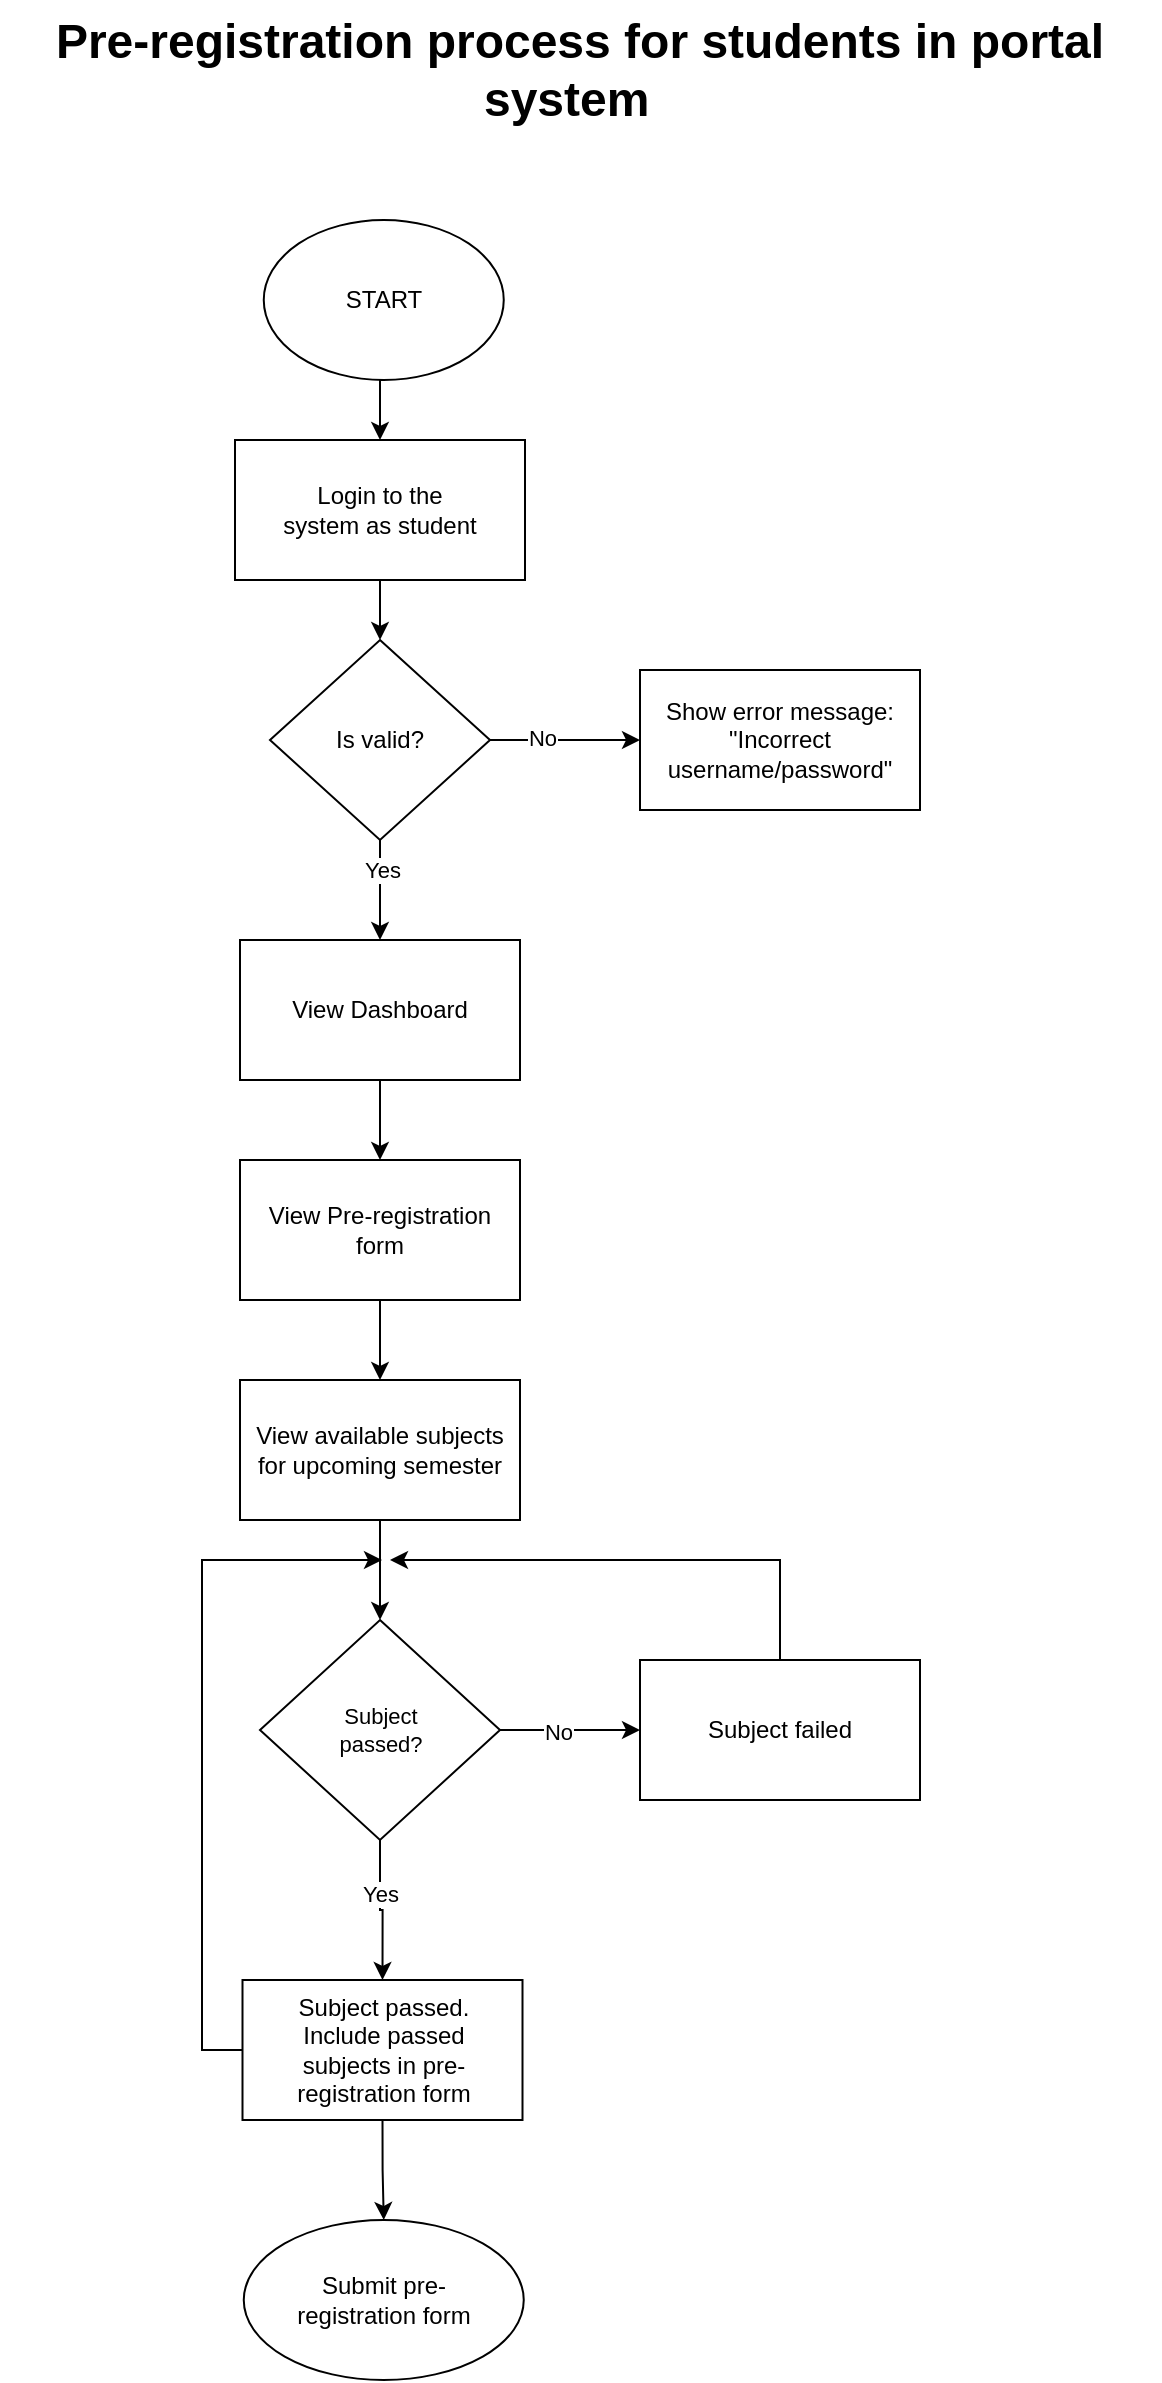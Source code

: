 <mxfile version="24.7.16">
  <diagram name="Page-1" id="_Ofes3p6zx8Fjp4ANKK7">
    <mxGraphModel dx="880" dy="460" grid="1" gridSize="10" guides="1" tooltips="1" connect="1" arrows="1" fold="1" page="1" pageScale="1" pageWidth="850" pageHeight="1100" math="0" shadow="0">
      <root>
        <mxCell id="0" />
        <mxCell id="1" parent="0" />
        <mxCell id="tUFo77nfFVt9CyCWEOvF-10" style="edgeStyle=orthogonalEdgeStyle;rounded=0;orthogonalLoop=1;jettySize=auto;html=1;exitX=0.5;exitY=1;exitDx=0;exitDy=0;entryX=0.5;entryY=0;entryDx=0;entryDy=0;" parent="1" target="tUFo77nfFVt9CyCWEOvF-4" edge="1">
          <mxGeometry relative="1" as="geometry">
            <mxPoint x="325" y="310" as="sourcePoint" />
          </mxGeometry>
        </mxCell>
        <mxCell id="tUFo77nfFVt9CyCWEOvF-2" value="&lt;h1 style=&quot;margin-top: 0px;&quot;&gt;Pre-registration process for students in portal system&amp;nbsp;&amp;nbsp;&lt;/h1&gt;" style="text;html=1;whiteSpace=wrap;overflow=hidden;rounded=0;align=center;movable=0;resizable=0;rotatable=0;deletable=0;editable=0;locked=1;connectable=0;" parent="1" vertex="1">
          <mxGeometry x="135" y="20" width="580" height="70" as="geometry" />
        </mxCell>
        <mxCell id="tUFo77nfFVt9CyCWEOvF-11" style="edgeStyle=orthogonalEdgeStyle;rounded=0;orthogonalLoop=1;jettySize=auto;html=1;exitX=1;exitY=0.5;exitDx=0;exitDy=0;entryX=0;entryY=0.5;entryDx=0;entryDy=0;" parent="1" source="tUFo77nfFVt9CyCWEOvF-4" target="tUFo77nfFVt9CyCWEOvF-7" edge="1">
          <mxGeometry relative="1" as="geometry" />
        </mxCell>
        <mxCell id="tUFo77nfFVt9CyCWEOvF-12" value="No" style="edgeLabel;html=1;align=center;verticalAlign=middle;resizable=0;points=[];" parent="tUFo77nfFVt9CyCWEOvF-11" vertex="1" connectable="0">
          <mxGeometry x="-0.309" y="1" relative="1" as="geometry">
            <mxPoint as="offset" />
          </mxGeometry>
        </mxCell>
        <mxCell id="tUFo77nfFVt9CyCWEOvF-15" style="edgeStyle=orthogonalEdgeStyle;rounded=0;orthogonalLoop=1;jettySize=auto;html=1;exitX=0.5;exitY=1;exitDx=0;exitDy=0;entryX=0.5;entryY=0;entryDx=0;entryDy=0;" parent="1" source="tUFo77nfFVt9CyCWEOvF-4" target="tUFo77nfFVt9CyCWEOvF-13" edge="1">
          <mxGeometry relative="1" as="geometry" />
        </mxCell>
        <mxCell id="tUFo77nfFVt9CyCWEOvF-19" value="Yes" style="edgeLabel;html=1;align=center;verticalAlign=middle;resizable=0;points=[];" parent="tUFo77nfFVt9CyCWEOvF-15" vertex="1" connectable="0">
          <mxGeometry x="-0.4" y="1" relative="1" as="geometry">
            <mxPoint as="offset" />
          </mxGeometry>
        </mxCell>
        <mxCell id="tUFo77nfFVt9CyCWEOvF-4" value="" style="rhombus;whiteSpace=wrap;html=1;" parent="1" vertex="1">
          <mxGeometry x="270" y="340" width="110" height="100" as="geometry" />
        </mxCell>
        <mxCell id="tUFo77nfFVt9CyCWEOvF-5" value="Is valid?" style="text;html=1;align=center;verticalAlign=middle;whiteSpace=wrap;rounded=0;" parent="1" vertex="1">
          <mxGeometry x="295" y="375" width="60" height="30" as="geometry" />
        </mxCell>
        <mxCell id="tUFo77nfFVt9CyCWEOvF-6" value="" style="rounded=0;whiteSpace=wrap;html=1;" parent="1" vertex="1">
          <mxGeometry x="455" y="355" width="140" height="70" as="geometry" />
        </mxCell>
        <mxCell id="tUFo77nfFVt9CyCWEOvF-7" value="Show error message:&lt;div&gt;&quot;Incorrect username/password&quot;&lt;/div&gt;" style="text;html=1;align=center;verticalAlign=middle;whiteSpace=wrap;rounded=0;" parent="1" vertex="1">
          <mxGeometry x="455" y="370" width="140" height="40" as="geometry" />
        </mxCell>
        <mxCell id="tUFo77nfFVt9CyCWEOvF-18" style="edgeStyle=orthogonalEdgeStyle;rounded=0;orthogonalLoop=1;jettySize=auto;html=1;exitX=0.5;exitY=1;exitDx=0;exitDy=0;entryX=0.5;entryY=0;entryDx=0;entryDy=0;" parent="1" source="tUFo77nfFVt9CyCWEOvF-13" target="tUFo77nfFVt9CyCWEOvF-16" edge="1">
          <mxGeometry relative="1" as="geometry" />
        </mxCell>
        <mxCell id="tUFo77nfFVt9CyCWEOvF-13" value="" style="rounded=0;whiteSpace=wrap;html=1;" parent="1" vertex="1">
          <mxGeometry x="255" y="490" width="140" height="70" as="geometry" />
        </mxCell>
        <mxCell id="tUFo77nfFVt9CyCWEOvF-14" value="View Dashboard" style="text;html=1;align=center;verticalAlign=middle;whiteSpace=wrap;rounded=0;" parent="1" vertex="1">
          <mxGeometry x="255" y="505" width="140" height="40" as="geometry" />
        </mxCell>
        <mxCell id="Sg06gh7aiQGD7XIKNx9A-3" style="edgeStyle=orthogonalEdgeStyle;rounded=0;orthogonalLoop=1;jettySize=auto;html=1;exitX=0.5;exitY=1;exitDx=0;exitDy=0;entryX=0.5;entryY=0;entryDx=0;entryDy=0;" parent="1" source="tUFo77nfFVt9CyCWEOvF-16" target="Sg06gh7aiQGD7XIKNx9A-1" edge="1">
          <mxGeometry relative="1" as="geometry" />
        </mxCell>
        <mxCell id="tUFo77nfFVt9CyCWEOvF-16" value="" style="rounded=0;whiteSpace=wrap;html=1;" parent="1" vertex="1">
          <mxGeometry x="255" y="600" width="140" height="70" as="geometry" />
        </mxCell>
        <mxCell id="tUFo77nfFVt9CyCWEOvF-17" value="View Pre-registration form" style="text;html=1;align=center;verticalAlign=middle;whiteSpace=wrap;rounded=0;" parent="1" vertex="1">
          <mxGeometry x="255" y="615" width="140" height="40" as="geometry" />
        </mxCell>
        <mxCell id="Sg06gh7aiQGD7XIKNx9A-14" style="edgeStyle=orthogonalEdgeStyle;rounded=0;orthogonalLoop=1;jettySize=auto;html=1;exitX=0.5;exitY=1;exitDx=0;exitDy=0;entryX=0.5;entryY=0;entryDx=0;entryDy=0;" parent="1" source="Sg06gh7aiQGD7XIKNx9A-1" target="Sg06gh7aiQGD7XIKNx9A-4" edge="1">
          <mxGeometry relative="1" as="geometry" />
        </mxCell>
        <mxCell id="Sg06gh7aiQGD7XIKNx9A-1" value="" style="rounded=0;whiteSpace=wrap;html=1;" parent="1" vertex="1">
          <mxGeometry x="255" y="710" width="140" height="70" as="geometry" />
        </mxCell>
        <mxCell id="Sg06gh7aiQGD7XIKNx9A-2" value="View available subjects for upcoming semester" style="text;html=1;align=center;verticalAlign=middle;whiteSpace=wrap;rounded=0;" parent="1" vertex="1">
          <mxGeometry x="255" y="725" width="140" height="40" as="geometry" />
        </mxCell>
        <mxCell id="Sg06gh7aiQGD7XIKNx9A-12" style="edgeStyle=orthogonalEdgeStyle;rounded=0;orthogonalLoop=1;jettySize=auto;html=1;exitX=0.5;exitY=1;exitDx=0;exitDy=0;entryX=0.5;entryY=0;entryDx=0;entryDy=0;" parent="1" source="Sg06gh7aiQGD7XIKNx9A-4" target="Sg06gh7aiQGD7XIKNx9A-8" edge="1">
          <mxGeometry relative="1" as="geometry" />
        </mxCell>
        <mxCell id="Sg06gh7aiQGD7XIKNx9A-16" value="Yes" style="edgeLabel;html=1;align=center;verticalAlign=middle;resizable=0;points=[];" parent="Sg06gh7aiQGD7XIKNx9A-12" vertex="1" connectable="0">
          <mxGeometry x="-0.236" relative="1" as="geometry">
            <mxPoint as="offset" />
          </mxGeometry>
        </mxCell>
        <mxCell id="Sg06gh7aiQGD7XIKNx9A-33" value="" style="edgeStyle=orthogonalEdgeStyle;rounded=0;orthogonalLoop=1;jettySize=auto;html=1;" parent="1" source="Sg06gh7aiQGD7XIKNx9A-4" target="Sg06gh7aiQGD7XIKNx9A-7" edge="1">
          <mxGeometry relative="1" as="geometry" />
        </mxCell>
        <mxCell id="gS4SJ7JJy-L4lZPLOF7S-6" value="No" style="edgeLabel;html=1;align=center;verticalAlign=middle;resizable=0;points=[];" vertex="1" connectable="0" parent="Sg06gh7aiQGD7XIKNx9A-33">
          <mxGeometry x="-0.171" y="-1" relative="1" as="geometry">
            <mxPoint as="offset" />
          </mxGeometry>
        </mxCell>
        <mxCell id="Sg06gh7aiQGD7XIKNx9A-4" value="" style="rhombus;whiteSpace=wrap;html=1;" parent="1" vertex="1">
          <mxGeometry x="265" y="830" width="120" height="110" as="geometry" />
        </mxCell>
        <mxCell id="Sg06gh7aiQGD7XIKNx9A-5" value="Subject passed?" style="text;html=1;align=center;verticalAlign=middle;whiteSpace=wrap;rounded=0;fontSize=11;" parent="1" vertex="1">
          <mxGeometry x="287.5" y="870" width="75" height="30" as="geometry" />
        </mxCell>
        <mxCell id="Sg06gh7aiQGD7XIKNx9A-39" style="edgeStyle=orthogonalEdgeStyle;rounded=0;orthogonalLoop=1;jettySize=auto;html=1;" parent="1" source="Sg06gh7aiQGD7XIKNx9A-6" edge="1">
          <mxGeometry relative="1" as="geometry">
            <mxPoint x="330" y="800" as="targetPoint" />
            <Array as="points">
              <mxPoint x="525" y="800" />
            </Array>
          </mxGeometry>
        </mxCell>
        <mxCell id="Sg06gh7aiQGD7XIKNx9A-6" value="" style="rounded=0;whiteSpace=wrap;html=1;" parent="1" vertex="1">
          <mxGeometry x="455" y="850" width="140" height="70" as="geometry" />
        </mxCell>
        <mxCell id="Sg06gh7aiQGD7XIKNx9A-7" value="Subject failed" style="text;html=1;align=center;verticalAlign=middle;whiteSpace=wrap;rounded=0;" parent="1" vertex="1">
          <mxGeometry x="455" y="865" width="140" height="40" as="geometry" />
        </mxCell>
        <mxCell id="Sg06gh7aiQGD7XIKNx9A-21" style="edgeStyle=orthogonalEdgeStyle;rounded=0;orthogonalLoop=1;jettySize=auto;html=1;exitX=0.5;exitY=1;exitDx=0;exitDy=0;entryX=0.5;entryY=0;entryDx=0;entryDy=0;" parent="1" source="Sg06gh7aiQGD7XIKNx9A-8" target="Sg06gh7aiQGD7XIKNx9A-19" edge="1">
          <mxGeometry relative="1" as="geometry" />
        </mxCell>
        <mxCell id="Sg06gh7aiQGD7XIKNx9A-8" value="" style="rounded=0;whiteSpace=wrap;html=1;" parent="1" vertex="1">
          <mxGeometry x="256.25" y="1010" width="140" height="70" as="geometry" />
        </mxCell>
        <mxCell id="Sg06gh7aiQGD7XIKNx9A-9" value="Subject passed. Include passed subjects in pre-registration form" style="text;html=1;align=center;verticalAlign=middle;whiteSpace=wrap;rounded=0;" parent="1" vertex="1">
          <mxGeometry x="270" y="1027.5" width="113.75" height="35" as="geometry" />
        </mxCell>
        <mxCell id="Sg06gh7aiQGD7XIKNx9A-19" value="" style="ellipse;whiteSpace=wrap;html=1;" parent="1" vertex="1">
          <mxGeometry x="256.88" y="1130" width="140" height="80" as="geometry" />
        </mxCell>
        <mxCell id="Sg06gh7aiQGD7XIKNx9A-20" value="Submit pre-registration form" style="text;html=1;align=center;verticalAlign=middle;whiteSpace=wrap;rounded=0;" parent="1" vertex="1">
          <mxGeometry x="276.88" y="1155" width="100" height="30" as="geometry" />
        </mxCell>
        <mxCell id="Sg06gh7aiQGD7XIKNx9A-37" style="edgeStyle=orthogonalEdgeStyle;rounded=0;orthogonalLoop=1;jettySize=auto;html=1;exitX=0;exitY=0.5;exitDx=0;exitDy=0;" parent="1" source="Sg06gh7aiQGD7XIKNx9A-8" edge="1">
          <mxGeometry relative="1" as="geometry">
            <mxPoint x="326" y="800" as="targetPoint" />
            <mxPoint x="256" y="1045" as="sourcePoint" />
            <Array as="points">
              <mxPoint x="236" y="1045" />
              <mxPoint x="236" y="800" />
            </Array>
          </mxGeometry>
        </mxCell>
        <mxCell id="gS4SJ7JJy-L4lZPLOF7S-1" value="" style="rounded=0;whiteSpace=wrap;html=1;" vertex="1" parent="1">
          <mxGeometry x="252.5" y="240" width="145" height="70" as="geometry" />
        </mxCell>
        <mxCell id="gS4SJ7JJy-L4lZPLOF7S-2" value="Login to the system as student" style="text;html=1;align=center;verticalAlign=middle;whiteSpace=wrap;rounded=0;" vertex="1" parent="1">
          <mxGeometry x="275" y="260" width="100" height="30" as="geometry" />
        </mxCell>
        <mxCell id="gS4SJ7JJy-L4lZPLOF7S-4" style="edgeStyle=orthogonalEdgeStyle;rounded=0;orthogonalLoop=1;jettySize=auto;html=1;exitX=0.5;exitY=1;exitDx=0;exitDy=0;entryX=0.5;entryY=0;entryDx=0;entryDy=0;" edge="1" parent="1" source="gS4SJ7JJy-L4lZPLOF7S-3" target="gS4SJ7JJy-L4lZPLOF7S-1">
          <mxGeometry relative="1" as="geometry" />
        </mxCell>
        <mxCell id="gS4SJ7JJy-L4lZPLOF7S-3" value="" style="ellipse;whiteSpace=wrap;html=1;" vertex="1" parent="1">
          <mxGeometry x="266.88" y="130" width="120" height="80" as="geometry" />
        </mxCell>
        <mxCell id="gS4SJ7JJy-L4lZPLOF7S-5" value="START" style="text;html=1;align=center;verticalAlign=middle;whiteSpace=wrap;rounded=0;" vertex="1" parent="1">
          <mxGeometry x="276.88" y="155" width="100" height="30" as="geometry" />
        </mxCell>
      </root>
    </mxGraphModel>
  </diagram>
</mxfile>
